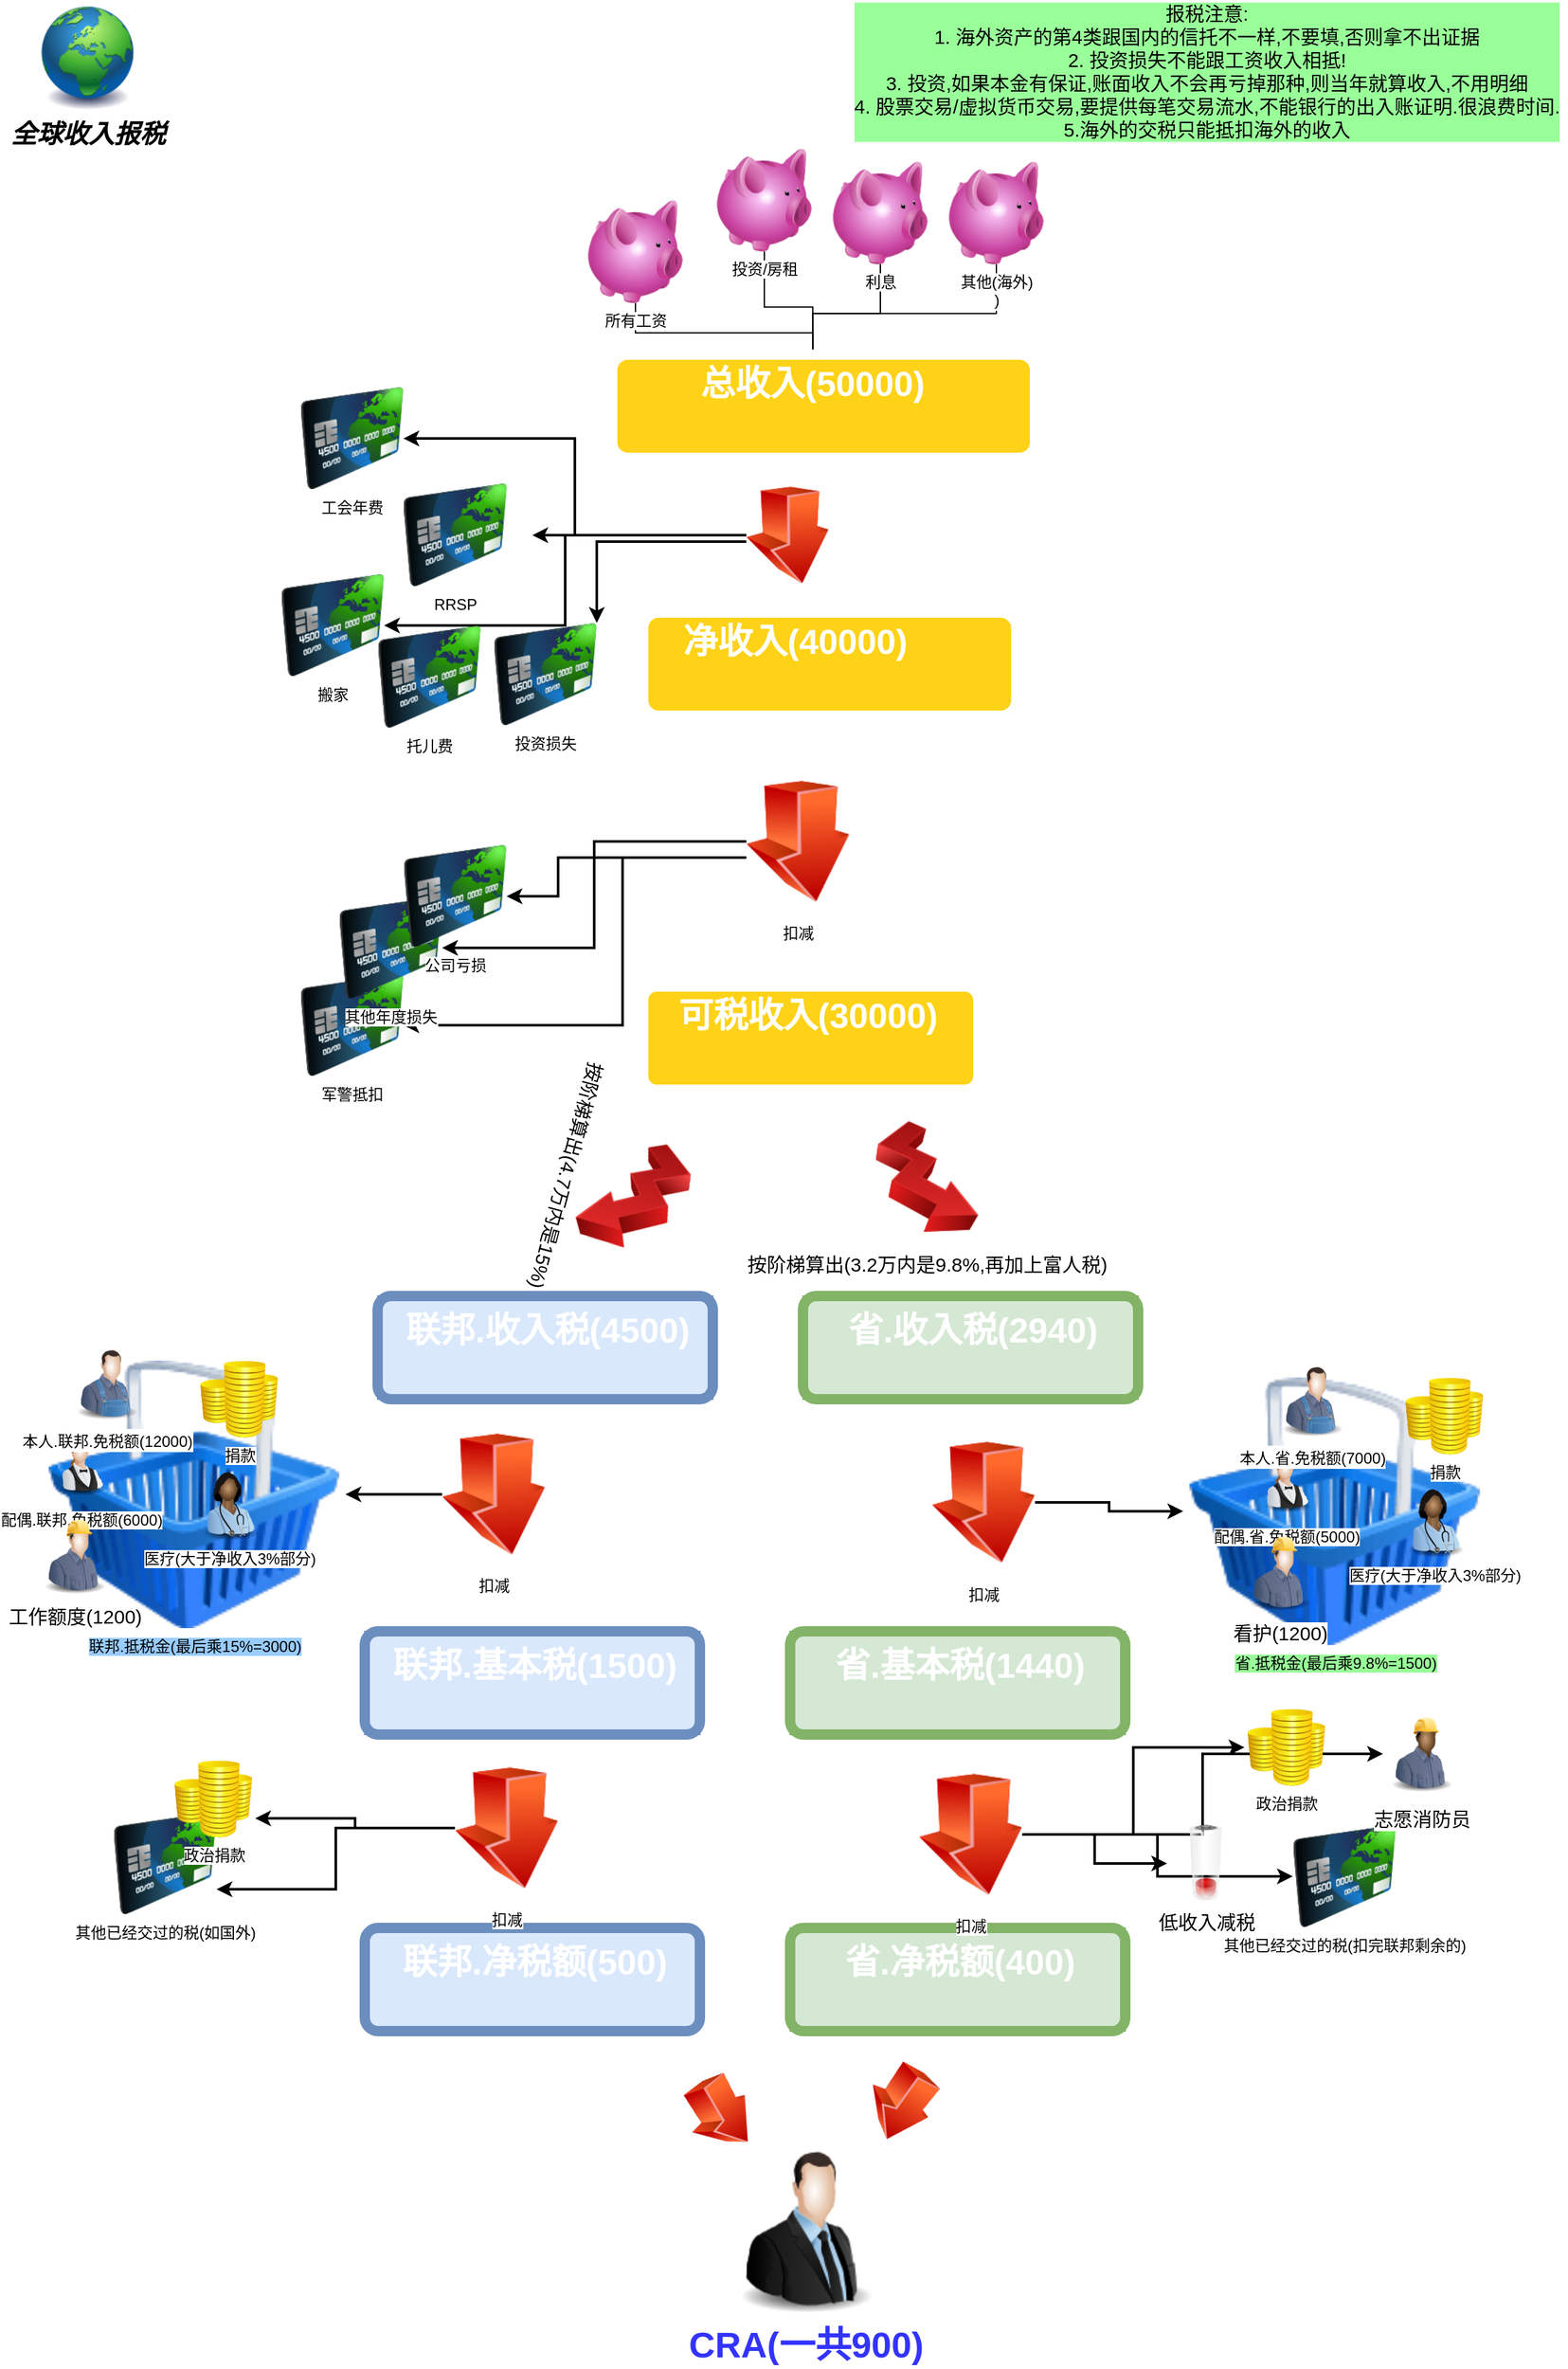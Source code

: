<mxfile version="12.7.9" type="github">
  <diagram name="Page-1" id="12e1b939-464a-85fe-373e-61e167be1490">
    <mxGraphModel dx="1485" dy="1088" grid="1" gridSize="10" guides="1" tooltips="1" connect="1" arrows="1" fold="1" page="1" pageScale="1.5" pageWidth="827" pageHeight="11169" background="#ffffff" math="0" shadow="0">
      <root>
        <mxCell id="0" />
        <mxCell id="1" parent="0" />
        <mxCell id="60da8b9f42644d3a-7" value="" style="line;strokeWidth=2;html=1;rounded=0;shadow=0;fontSize=27;align=center;fillColor=none;strokeColor=#FFFFFF;" parent="1" vertex="1">
          <mxGeometry x="516" y="705" width="240" height="10" as="geometry" />
        </mxCell>
        <mxCell id="r8NnEnYyrBjSwJoiBO07-27" style="edgeStyle=orthogonalEdgeStyle;rounded=0;orthogonalLoop=1;jettySize=auto;html=1;strokeWidth=2;" edge="1" parent="1" source="r8NnEnYyrBjSwJoiBO07-2" target="r8NnEnYyrBjSwJoiBO07-21">
          <mxGeometry relative="1" as="geometry" />
        </mxCell>
        <mxCell id="r8NnEnYyrBjSwJoiBO07-28" style="edgeStyle=orthogonalEdgeStyle;rounded=0;orthogonalLoop=1;jettySize=auto;html=1;fontStyle=0;strokeWidth=2;" edge="1" parent="1" source="r8NnEnYyrBjSwJoiBO07-2" target="r8NnEnYyrBjSwJoiBO07-22">
          <mxGeometry relative="1" as="geometry" />
        </mxCell>
        <mxCell id="r8NnEnYyrBjSwJoiBO07-29" style="edgeStyle=orthogonalEdgeStyle;rounded=0;orthogonalLoop=1;jettySize=auto;html=1;strokeWidth=2;" edge="1" parent="1" source="r8NnEnYyrBjSwJoiBO07-2" target="r8NnEnYyrBjSwJoiBO07-25">
          <mxGeometry relative="1" as="geometry" />
        </mxCell>
        <mxCell id="r8NnEnYyrBjSwJoiBO07-31" style="edgeStyle=orthogonalEdgeStyle;rounded=0;orthogonalLoop=1;jettySize=auto;html=1;strokeWidth=2;" edge="1" parent="1" source="r8NnEnYyrBjSwJoiBO07-2" target="r8NnEnYyrBjSwJoiBO07-24">
          <mxGeometry relative="1" as="geometry">
            <Array as="points">
              <mxPoint x="480" y="425" />
            </Array>
          </mxGeometry>
        </mxCell>
        <mxCell id="r8NnEnYyrBjSwJoiBO07-2" value="扣减" style="image;html=1;labelBackgroundColor=#ffffff;image=img/lib/clip_art/finance/Arrow_Down_128x128.png" vertex="1" parent="1">
          <mxGeometry x="596" y="370" width="64" height="100" as="geometry" />
        </mxCell>
        <mxCell id="r8NnEnYyrBjSwJoiBO07-4" value="" style="edgeStyle=orthogonalEdgeStyle;rounded=0;orthogonalLoop=1;jettySize=auto;html=1;" edge="1" parent="1" source="r8NnEnYyrBjSwJoiBO07-3" target="60da8b9f42644d3a-3">
          <mxGeometry relative="1" as="geometry" />
        </mxCell>
        <mxCell id="r8NnEnYyrBjSwJoiBO07-3" value="所有工资" style="image;html=1;labelBackgroundColor=#ffffff;image=img/lib/clip_art/finance/Piggy_Bank_128x128.png" vertex="1" parent="1">
          <mxGeometry x="470" y="160" width="80" height="80" as="geometry" />
        </mxCell>
        <mxCell id="r8NnEnYyrBjSwJoiBO07-6" value="" style="edgeStyle=orthogonalEdgeStyle;rounded=0;orthogonalLoop=1;jettySize=auto;html=1;" edge="1" parent="1" source="r8NnEnYyrBjSwJoiBO07-5" target="60da8b9f42644d3a-3">
          <mxGeometry relative="1" as="geometry" />
        </mxCell>
        <mxCell id="r8NnEnYyrBjSwJoiBO07-5" value="投资/房租" style="image;html=1;labelBackgroundColor=#ffffff;image=img/lib/clip_art/finance/Piggy_Bank_128x128.png" vertex="1" parent="1">
          <mxGeometry x="570" y="120" width="80" height="80" as="geometry" />
        </mxCell>
        <mxCell id="r8NnEnYyrBjSwJoiBO07-9" style="edgeStyle=orthogonalEdgeStyle;rounded=0;orthogonalLoop=1;jettySize=auto;html=1;" edge="1" parent="1" source="r8NnEnYyrBjSwJoiBO07-7" target="60da8b9f42644d3a-3">
          <mxGeometry relative="1" as="geometry" />
        </mxCell>
        <mxCell id="r8NnEnYyrBjSwJoiBO07-7" value="利息" style="image;html=1;labelBackgroundColor=#ffffff;image=img/lib/clip_art/finance/Piggy_Bank_128x128.png" vertex="1" parent="1">
          <mxGeometry x="660" y="130" width="80" height="80" as="geometry" />
        </mxCell>
        <mxCell id="r8NnEnYyrBjSwJoiBO07-10" style="edgeStyle=orthogonalEdgeStyle;rounded=0;orthogonalLoop=1;jettySize=auto;html=1;" edge="1" parent="1" source="r8NnEnYyrBjSwJoiBO07-8" target="60da8b9f42644d3a-3">
          <mxGeometry relative="1" as="geometry" />
        </mxCell>
        <mxCell id="r8NnEnYyrBjSwJoiBO07-8" value="其他(海外)&lt;br&gt;)" style="image;html=1;labelBackgroundColor=#ffffff;image=img/lib/clip_art/finance/Piggy_Bank_128x128.png" vertex="1" parent="1">
          <mxGeometry x="750" y="130" width="80" height="80" as="geometry" />
        </mxCell>
        <mxCell id="r8NnEnYyrBjSwJoiBO07-12" value="" style="group" vertex="1" connectable="0" parent="1">
          <mxGeometry x="480" y="280" width="340" height="80" as="geometry" />
        </mxCell>
        <mxCell id="60da8b9f42644d3a-2" value="" style="whiteSpace=wrap;html=1;rounded=1;shadow=0;strokeWidth=8;fontSize=20;align=center;fillColor=#FED217;strokeColor=#FFFFFF;" parent="r8NnEnYyrBjSwJoiBO07-12" vertex="1">
          <mxGeometry x="11.972" width="328.028" height="80" as="geometry" />
        </mxCell>
        <mxCell id="60da8b9f42644d3a-3" value="总收入(50000)" style="text;html=1;strokeColor=none;fillColor=none;align=center;verticalAlign=middle;whiteSpace=wrap;rounded=0;shadow=0;fontSize=27;fontColor=#FFFFFF;fontStyle=1" parent="r8NnEnYyrBjSwJoiBO07-12" vertex="1">
          <mxGeometry y="6.15" width="335.21" height="33.85" as="geometry" />
        </mxCell>
        <mxCell id="r8NnEnYyrBjSwJoiBO07-15" value="" style="group" vertex="1" connectable="0" parent="1">
          <mxGeometry x="486" y="480" width="300" height="80" as="geometry" />
        </mxCell>
        <mxCell id="r8NnEnYyrBjSwJoiBO07-16" value="" style="whiteSpace=wrap;html=1;rounded=1;shadow=0;strokeWidth=8;fontSize=20;align=center;fillColor=#FED217;strokeColor=#FFFFFF;" vertex="1" parent="r8NnEnYyrBjSwJoiBO07-15">
          <mxGeometry x="30.003" width="289.437" height="80" as="geometry" />
        </mxCell>
        <mxCell id="r8NnEnYyrBjSwJoiBO07-17" value="净收入(40000)" style="text;html=1;strokeColor=none;fillColor=none;align=center;verticalAlign=middle;whiteSpace=wrap;rounded=0;shadow=0;fontSize=27;fontColor=#FFFFFF;fontStyle=1" vertex="1" parent="r8NnEnYyrBjSwJoiBO07-15">
          <mxGeometry y="6.15" width="295.774" height="33.85" as="geometry" />
        </mxCell>
        <mxCell id="r8NnEnYyrBjSwJoiBO07-20" value="联邦.抵税金(最后乘15%=3000)" style="image;html=1;labelBackgroundColor=#99CCFF;image=img/lib/clip_art/finance/Shopping_Cart_128x128.png" vertex="1" parent="1">
          <mxGeometry x="50" y="1060" width="235" height="207.5" as="geometry" />
        </mxCell>
        <mxCell id="r8NnEnYyrBjSwJoiBO07-21" value="RRSP" style="image;html=1;labelBackgroundColor=#ffffff;image=img/lib/clip_art/finance/Credit_Card_128x128.png" vertex="1" parent="1">
          <mxGeometry x="310" y="380" width="120" height="80" as="geometry" />
        </mxCell>
        <mxCell id="r8NnEnYyrBjSwJoiBO07-23" value="托儿费" style="image;html=1;labelBackgroundColor=#ffffff;image=img/lib/clip_art/finance/Credit_Card_128x128.png" vertex="1" parent="1">
          <mxGeometry x="310" y="490" width="80" height="80" as="geometry" />
        </mxCell>
        <mxCell id="r8NnEnYyrBjSwJoiBO07-24" value="投资损失" style="image;html=1;labelBackgroundColor=#ffffff;image=img/lib/clip_art/finance/Credit_Card_128x128.png" vertex="1" parent="1">
          <mxGeometry x="400" y="488" width="80" height="80" as="geometry" />
        </mxCell>
        <mxCell id="r8NnEnYyrBjSwJoiBO07-25" value="搬家" style="image;html=1;labelBackgroundColor=#ffffff;image=img/lib/clip_art/finance/Credit_Card_128x128.png" vertex="1" parent="1">
          <mxGeometry x="235" y="450" width="80" height="80" as="geometry" />
        </mxCell>
        <mxCell id="r8NnEnYyrBjSwJoiBO07-22" value="工会年费" style="image;html=1;labelBackgroundColor=#ffffff;image=img/lib/clip_art/finance/Credit_Card_128x128.png" vertex="1" parent="1">
          <mxGeometry x="250" y="305" width="80" height="80" as="geometry" />
        </mxCell>
        <mxCell id="r8NnEnYyrBjSwJoiBO07-33" value="" style="group" vertex="1" connectable="0" parent="1">
          <mxGeometry x="516" y="770" width="260" height="80" as="geometry" />
        </mxCell>
        <mxCell id="r8NnEnYyrBjSwJoiBO07-34" value="" style="whiteSpace=wrap;html=1;rounded=1;shadow=0;strokeWidth=8;fontSize=20;align=center;fillColor=#FED217;strokeColor=#FFFFFF;arcSize=13;" vertex="1" parent="r8NnEnYyrBjSwJoiBO07-33">
          <mxGeometry width="260" height="80" as="geometry" />
        </mxCell>
        <mxCell id="r8NnEnYyrBjSwJoiBO07-35" value="可税收入(30000)" style="text;html=1;strokeColor=none;fillColor=none;align=center;verticalAlign=middle;whiteSpace=wrap;rounded=0;shadow=0;fontSize=27;fontColor=#FFFFFF;fontStyle=1" vertex="1" parent="r8NnEnYyrBjSwJoiBO07-33">
          <mxGeometry y="6.15" width="256.337" height="33.85" as="geometry" />
        </mxCell>
        <mxCell id="r8NnEnYyrBjSwJoiBO07-40" style="edgeStyle=orthogonalEdgeStyle;rounded=0;orthogonalLoop=1;jettySize=auto;html=1;entryX=1;entryY=0.5;entryDx=0;entryDy=0;strokeWidth=2;" edge="1" parent="1" source="r8NnEnYyrBjSwJoiBO07-36" target="r8NnEnYyrBjSwJoiBO07-39">
          <mxGeometry relative="1" as="geometry">
            <Array as="points">
              <mxPoint x="450" y="670" />
              <mxPoint x="450" y="700" />
            </Array>
          </mxGeometry>
        </mxCell>
        <mxCell id="r8NnEnYyrBjSwJoiBO07-41" style="edgeStyle=orthogonalEdgeStyle;rounded=0;orthogonalLoop=1;jettySize=auto;html=1;strokeWidth=2;" edge="1" parent="1" source="r8NnEnYyrBjSwJoiBO07-36" target="r8NnEnYyrBjSwJoiBO07-38">
          <mxGeometry relative="1" as="geometry" />
        </mxCell>
        <mxCell id="r8NnEnYyrBjSwJoiBO07-42" style="edgeStyle=orthogonalEdgeStyle;rounded=0;orthogonalLoop=1;jettySize=auto;html=1;entryX=1;entryY=0.5;entryDx=0;entryDy=0;strokeWidth=2;" edge="1" parent="1" source="r8NnEnYyrBjSwJoiBO07-36" target="r8NnEnYyrBjSwJoiBO07-37">
          <mxGeometry relative="1" as="geometry">
            <Array as="points">
              <mxPoint x="500" y="670" />
              <mxPoint x="500" y="800" />
            </Array>
          </mxGeometry>
        </mxCell>
        <mxCell id="r8NnEnYyrBjSwJoiBO07-36" value="扣减" style="image;html=1;labelBackgroundColor=#ffffff;image=img/lib/clip_art/finance/Arrow_Down_128x128.png" vertex="1" parent="1">
          <mxGeometry x="596" y="600" width="80" height="115" as="geometry" />
        </mxCell>
        <mxCell id="r8NnEnYyrBjSwJoiBO07-37" value="军警抵扣" style="image;html=1;labelBackgroundColor=#ffffff;image=img/lib/clip_art/finance/Credit_Card_128x128.png" vertex="1" parent="1">
          <mxGeometry x="250" y="760" width="80" height="80" as="geometry" />
        </mxCell>
        <mxCell id="r8NnEnYyrBjSwJoiBO07-38" value="其他年度损失" style="image;html=1;labelBackgroundColor=#ffffff;image=img/lib/clip_art/finance/Credit_Card_128x128.png" vertex="1" parent="1">
          <mxGeometry x="280" y="700" width="80" height="80" as="geometry" />
        </mxCell>
        <mxCell id="r8NnEnYyrBjSwJoiBO07-39" value="公司亏损" style="image;html=1;labelBackgroundColor=#ffffff;image=img/lib/clip_art/finance/Credit_Card_128x128.png" vertex="1" parent="1">
          <mxGeometry x="330" y="660" width="80" height="80" as="geometry" />
        </mxCell>
        <mxCell id="r8NnEnYyrBjSwJoiBO07-43" value="" style="group;labelBackgroundColor=#CC399B;fillColor=#dae8fc;strokeColor=#6c8ebf;" vertex="1" connectable="0" parent="1">
          <mxGeometry x="310" y="1010" width="260" height="80" as="geometry" />
        </mxCell>
        <mxCell id="r8NnEnYyrBjSwJoiBO07-44" value="" style="whiteSpace=wrap;html=1;rounded=1;shadow=0;strokeWidth=8;fontSize=20;align=center;fillColor=#dae8fc;strokeColor=#6c8ebf;arcSize=13;labelBackgroundColor=#FF66FF;" vertex="1" parent="r8NnEnYyrBjSwJoiBO07-43">
          <mxGeometry width="260" height="80" as="geometry" />
        </mxCell>
        <mxCell id="r8NnEnYyrBjSwJoiBO07-45" value="联邦.收入税(4500)" style="text;html=1;strokeColor=none;fillColor=none;align=center;verticalAlign=middle;whiteSpace=wrap;rounded=0;shadow=0;fontSize=27;fontColor=#FFFFFF;fontStyle=1" vertex="1" parent="r8NnEnYyrBjSwJoiBO07-43">
          <mxGeometry x="3.66" y="10" width="256.337" height="33.85" as="geometry" />
        </mxCell>
        <mxCell id="r8NnEnYyrBjSwJoiBO07-49" value="配偶.联邦.免税额(6000)" style="image;html=1;labelBackgroundColor=#ffffff;image=img/lib/clip_art/people/Waiter_Woman_128x128.png" vertex="1" parent="1">
          <mxGeometry x="55" y="1110" width="50" height="60" as="geometry" />
        </mxCell>
        <mxCell id="r8NnEnYyrBjSwJoiBO07-53" value="医疗(大于净收入3%部分)" style="image;html=1;labelBackgroundColor=#ffffff;image=img/lib/clip_art/people/Nurse_Woman_Black_128x128.png" vertex="1" parent="1">
          <mxGeometry x="165" y="1140" width="60" height="60" as="geometry" />
        </mxCell>
        <mxCell id="r8NnEnYyrBjSwJoiBO07-55" value="捐款" style="image;html=1;labelBackgroundColor=#ffffff;image=img/lib/clip_art/finance/Coins_128x128.png" vertex="1" parent="1">
          <mxGeometry x="170" y="1060" width="65" height="60" as="geometry" />
        </mxCell>
        <mxCell id="r8NnEnYyrBjSwJoiBO07-57" value="按阶梯算出(4.7万内是15%)" style="image;html=1;labelBackgroundColor=#ffffff;image=img/lib/clip_art/finance/Stock_Down_128x128.png;rotation=105;fontSize=15;" vertex="1" parent="1">
          <mxGeometry x="457" y="890" width="106" height="80.03" as="geometry" />
        </mxCell>
        <mxCell id="r8NnEnYyrBjSwJoiBO07-59" style="edgeStyle=orthogonalEdgeStyle;rounded=0;orthogonalLoop=1;jettySize=auto;html=1;fontSize=15;strokeWidth=2;" edge="1" parent="1" source="r8NnEnYyrBjSwJoiBO07-58" target="r8NnEnYyrBjSwJoiBO07-20">
          <mxGeometry relative="1" as="geometry" />
        </mxCell>
        <mxCell id="r8NnEnYyrBjSwJoiBO07-58" value="扣减" style="image;html=1;labelBackgroundColor=#ffffff;image=img/lib/clip_art/finance/Arrow_Down_128x128.png" vertex="1" parent="1">
          <mxGeometry x="360" y="1106.25" width="80" height="115" as="geometry" />
        </mxCell>
        <mxCell id="r8NnEnYyrBjSwJoiBO07-60" value="" style="group;labelBackgroundColor=#CC399B;fillColor=#dae8fc;strokeColor=#6c8ebf;" vertex="1" connectable="0" parent="1">
          <mxGeometry x="300" y="1270" width="260" height="80" as="geometry" />
        </mxCell>
        <mxCell id="r8NnEnYyrBjSwJoiBO07-61" value="" style="whiteSpace=wrap;html=1;rounded=1;shadow=0;strokeWidth=8;fontSize=20;align=center;fillColor=#dae8fc;strokeColor=#6c8ebf;arcSize=13;labelBackgroundColor=#FF66FF;" vertex="1" parent="r8NnEnYyrBjSwJoiBO07-60">
          <mxGeometry width="260" height="80" as="geometry" />
        </mxCell>
        <mxCell id="r8NnEnYyrBjSwJoiBO07-62" value="联邦.基本税(1500)" style="text;html=1;strokeColor=none;fillColor=none;align=center;verticalAlign=middle;whiteSpace=wrap;rounded=0;shadow=0;fontSize=27;fontColor=#FFFFFF;fontStyle=1" vertex="1" parent="r8NnEnYyrBjSwJoiBO07-60">
          <mxGeometry x="3.66" y="10" width="256.337" height="33.85" as="geometry" />
        </mxCell>
        <mxCell id="r8NnEnYyrBjSwJoiBO07-63" value="" style="group;labelBackgroundColor=#CC399B;" vertex="1" connectable="0" parent="1">
          <mxGeometry x="300" y="1500" width="260" height="80" as="geometry" />
        </mxCell>
        <mxCell id="r8NnEnYyrBjSwJoiBO07-64" value="" style="whiteSpace=wrap;html=1;rounded=1;shadow=0;strokeWidth=8;fontSize=20;align=center;fillColor=#dae8fc;strokeColor=#6c8ebf;arcSize=13;labelBackgroundColor=#FF66FF;" vertex="1" parent="r8NnEnYyrBjSwJoiBO07-63">
          <mxGeometry width="260" height="80" as="geometry" />
        </mxCell>
        <mxCell id="r8NnEnYyrBjSwJoiBO07-65" value="联邦.净税额(500)" style="text;html=1;strokeColor=none;fillColor=none;align=center;verticalAlign=middle;whiteSpace=wrap;rounded=0;shadow=0;fontSize=27;fontColor=#FFFFFF;fontStyle=1" vertex="1" parent="r8NnEnYyrBjSwJoiBO07-63">
          <mxGeometry x="3.66" y="10" width="256.337" height="33.85" as="geometry" />
        </mxCell>
        <mxCell id="r8NnEnYyrBjSwJoiBO07-70" style="edgeStyle=orthogonalEdgeStyle;rounded=0;orthogonalLoop=1;jettySize=auto;html=1;entryX=1;entryY=0.75;entryDx=0;entryDy=0;fontSize=15;strokeWidth=2;" edge="1" parent="1" source="r8NnEnYyrBjSwJoiBO07-66" target="r8NnEnYyrBjSwJoiBO07-69">
          <mxGeometry relative="1" as="geometry" />
        </mxCell>
        <mxCell id="r8NnEnYyrBjSwJoiBO07-71" style="edgeStyle=orthogonalEdgeStyle;rounded=0;orthogonalLoop=1;jettySize=auto;html=1;entryX=1;entryY=0.75;entryDx=0;entryDy=0;fontSize=15;strokeWidth=2;" edge="1" parent="1" source="r8NnEnYyrBjSwJoiBO07-66" target="r8NnEnYyrBjSwJoiBO07-67">
          <mxGeometry relative="1" as="geometry" />
        </mxCell>
        <mxCell id="r8NnEnYyrBjSwJoiBO07-66" value="扣减" style="image;html=1;labelBackgroundColor=#ffffff;image=img/lib/clip_art/finance/Arrow_Down_128x128.png" vertex="1" parent="1">
          <mxGeometry x="370" y="1365" width="80" height="115" as="geometry" />
        </mxCell>
        <mxCell id="r8NnEnYyrBjSwJoiBO07-67" value="其他已经交过的税(如国外)" style="image;html=1;labelBackgroundColor=#ffffff;image=img/lib/clip_art/finance/Credit_Card_128x128.png" vertex="1" parent="1">
          <mxGeometry x="105" y="1410" width="80" height="80" as="geometry" />
        </mxCell>
        <mxCell id="r8NnEnYyrBjSwJoiBO07-69" value="政治捐款" style="image;html=1;labelBackgroundColor=#ffffff;image=img/lib/clip_art/finance/Coins_128x128.png" vertex="1" parent="1">
          <mxGeometry x="150" y="1370" width="65" height="60" as="geometry" />
        </mxCell>
        <mxCell id="r8NnEnYyrBjSwJoiBO07-72" value="工作额度(1200)" style="image;html=1;labelBackgroundColor=#ffffff;image=img/lib/clip_art/people/Construction_Worker_Man_128x128.png;fontSize=15;" vertex="1" parent="1">
          <mxGeometry x="45" y="1180" width="60" height="63" as="geometry" />
        </mxCell>
        <mxCell id="r8NnEnYyrBjSwJoiBO07-73" value="&lt;font color=&quot;#3333ff&quot; style=&quot;font-size: 28px&quot;&gt;&lt;b style=&quot;font-size: 28px&quot;&gt;CRA(一共900)&lt;/b&gt;&lt;/font&gt;" style="image;html=1;labelBackgroundColor=#ffffff;image=img/lib/clip_art/people/Suit_Man_128x128.png;fillColor=#7EA6E0;fontSize=28;fontColor=#00FF80;" vertex="1" parent="1">
          <mxGeometry x="570" y="1670" width="144" height="130" as="geometry" />
        </mxCell>
        <mxCell id="r8NnEnYyrBjSwJoiBO07-74" value="&lt;span style=&quot;color: rgb(0 , 0 , 0) ; font-size: 12px&quot;&gt;本人.联邦.免税额(12000)&lt;/span&gt;" style="image;html=1;labelBackgroundColor=#ffffff;image=img/lib/clip_art/people/Farmer_Man_128x128.png;fillColor=#7EA6E0;fontSize=15;fontColor=#00FF80;" vertex="1" parent="1">
          <mxGeometry x="70" y="1046.25" width="60" height="60" as="geometry" />
        </mxCell>
        <mxCell id="r8NnEnYyrBjSwJoiBO07-75" value="" style="image;html=1;labelBackgroundColor=#ffffff;image=img/lib/clip_art/finance/Arrow_Down_128x128.png;fillColor=#7EA6E0;fontSize=15;fontColor=#00FF80;rotation=-30;" vertex="1" parent="1">
          <mxGeometry x="550" y="1610" width="50" height="70" as="geometry" />
        </mxCell>
        <mxCell id="r8NnEnYyrBjSwJoiBO07-76" value="" style="group;labelBackgroundColor=#CC399B;fillColor=#d5e8d4;strokeColor=#82b366;" vertex="1" connectable="0" parent="1">
          <mxGeometry x="640" y="1010" width="260" height="80" as="geometry" />
        </mxCell>
        <mxCell id="r8NnEnYyrBjSwJoiBO07-77" value="" style="whiteSpace=wrap;html=1;rounded=1;shadow=0;strokeWidth=8;fontSize=20;align=center;fillColor=#d5e8d4;strokeColor=#82b366;arcSize=13;labelBackgroundColor=#FF66FF;" vertex="1" parent="r8NnEnYyrBjSwJoiBO07-76">
          <mxGeometry width="260" height="80" as="geometry" />
        </mxCell>
        <mxCell id="r8NnEnYyrBjSwJoiBO07-78" value="省.收入税(2940)" style="text;html=1;strokeColor=none;fillColor=none;align=center;verticalAlign=middle;whiteSpace=wrap;rounded=0;shadow=0;fontSize=27;fontColor=#FFFFFF;fontStyle=1" vertex="1" parent="r8NnEnYyrBjSwJoiBO07-76">
          <mxGeometry x="3.66" y="10" width="256.337" height="33.85" as="geometry" />
        </mxCell>
        <mxCell id="r8NnEnYyrBjSwJoiBO07-98" style="edgeStyle=orthogonalEdgeStyle;rounded=0;orthogonalLoop=1;jettySize=auto;html=1;fontSize=15;fontColor=#00FF80;strokeWidth=2;" edge="1" parent="1" source="r8NnEnYyrBjSwJoiBO07-80" target="r8NnEnYyrBjSwJoiBO07-92">
          <mxGeometry relative="1" as="geometry" />
        </mxCell>
        <mxCell id="r8NnEnYyrBjSwJoiBO07-80" value="扣减" style="image;html=1;labelBackgroundColor=#ffffff;image=img/lib/clip_art/finance/Arrow_Down_128x128.png" vertex="1" parent="1">
          <mxGeometry x="740" y="1112.5" width="80" height="115" as="geometry" />
        </mxCell>
        <mxCell id="r8NnEnYyrBjSwJoiBO07-81" value="" style="group;labelBackgroundColor=#CC399B;fillColor=#d5e8d4;strokeColor=#82b366;" vertex="1" connectable="0" parent="1">
          <mxGeometry x="630" y="1270" width="260" height="80" as="geometry" />
        </mxCell>
        <mxCell id="r8NnEnYyrBjSwJoiBO07-82" value="" style="whiteSpace=wrap;html=1;rounded=1;shadow=0;strokeWidth=8;fontSize=20;align=center;fillColor=#d5e8d4;strokeColor=#82b366;arcSize=13;labelBackgroundColor=#FF66FF;" vertex="1" parent="r8NnEnYyrBjSwJoiBO07-81">
          <mxGeometry width="260" height="80" as="geometry" />
        </mxCell>
        <mxCell id="r8NnEnYyrBjSwJoiBO07-83" value="省.基本税(1440)" style="text;html=1;strokeColor=none;fillColor=none;align=center;verticalAlign=middle;whiteSpace=wrap;rounded=0;shadow=0;fontSize=27;fontColor=#FFFFFF;fontStyle=1" vertex="1" parent="r8NnEnYyrBjSwJoiBO07-81">
          <mxGeometry x="3.66" y="10" width="256.337" height="33.85" as="geometry" />
        </mxCell>
        <mxCell id="r8NnEnYyrBjSwJoiBO07-84" value="" style="group;labelBackgroundColor=#CC399B;fillColor=#d5e8d4;strokeColor=#82b366;" vertex="1" connectable="0" parent="1">
          <mxGeometry x="630" y="1500" width="260" height="80" as="geometry" />
        </mxCell>
        <mxCell id="r8NnEnYyrBjSwJoiBO07-85" value="" style="whiteSpace=wrap;html=1;rounded=1;shadow=0;strokeWidth=8;fontSize=20;align=center;fillColor=#d5e8d4;strokeColor=#82b366;arcSize=13;labelBackgroundColor=#FF66FF;" vertex="1" parent="r8NnEnYyrBjSwJoiBO07-84">
          <mxGeometry width="260" height="80" as="geometry" />
        </mxCell>
        <mxCell id="r8NnEnYyrBjSwJoiBO07-86" value="省.净税额(400)" style="text;html=1;strokeColor=none;fillColor=none;align=center;verticalAlign=middle;whiteSpace=wrap;rounded=0;shadow=0;fontSize=27;fontColor=#FFFFFF;fontStyle=1" vertex="1" parent="r8NnEnYyrBjSwJoiBO07-84">
          <mxGeometry x="3.66" y="10" width="256.337" height="33.85" as="geometry" />
        </mxCell>
        <mxCell id="r8NnEnYyrBjSwJoiBO07-101" style="edgeStyle=orthogonalEdgeStyle;rounded=0;orthogonalLoop=1;jettySize=auto;html=1;fontSize=15;fontColor=#00FF80;strokeWidth=2;" edge="1" parent="1" source="r8NnEnYyrBjSwJoiBO07-87" target="r8NnEnYyrBjSwJoiBO07-100">
          <mxGeometry relative="1" as="geometry" />
        </mxCell>
        <mxCell id="r8NnEnYyrBjSwJoiBO07-102" style="edgeStyle=orthogonalEdgeStyle;rounded=0;orthogonalLoop=1;jettySize=auto;html=1;fontSize=15;fontColor=#00FF80;strokeWidth=2;" edge="1" parent="1" source="r8NnEnYyrBjSwJoiBO07-87" target="r8NnEnYyrBjSwJoiBO07-99">
          <mxGeometry relative="1" as="geometry" />
        </mxCell>
        <mxCell id="r8NnEnYyrBjSwJoiBO07-104" style="edgeStyle=orthogonalEdgeStyle;rounded=0;orthogonalLoop=1;jettySize=auto;html=1;fontSize=15;fontColor=#000000;strokeWidth=2;" edge="1" parent="1" source="r8NnEnYyrBjSwJoiBO07-87" target="r8NnEnYyrBjSwJoiBO07-103">
          <mxGeometry relative="1" as="geometry" />
        </mxCell>
        <mxCell id="r8NnEnYyrBjSwJoiBO07-107" style="edgeStyle=orthogonalEdgeStyle;rounded=0;orthogonalLoop=1;jettySize=auto;html=1;fontSize=15;fontColor=#000000;strokeWidth=2;" edge="1" parent="1" source="r8NnEnYyrBjSwJoiBO07-87" target="r8NnEnYyrBjSwJoiBO07-106">
          <mxGeometry relative="1" as="geometry" />
        </mxCell>
        <mxCell id="r8NnEnYyrBjSwJoiBO07-87" value="扣减" style="image;html=1;labelBackgroundColor=#ffffff;image=img/lib/clip_art/finance/Arrow_Down_128x128.png" vertex="1" parent="1">
          <mxGeometry x="730" y="1370" width="80" height="115" as="geometry" />
        </mxCell>
        <mxCell id="r8NnEnYyrBjSwJoiBO07-90" value="" style="image;html=1;labelBackgroundColor=#ffffff;image=img/lib/clip_art/finance/Arrow_Down_128x128.png;fillColor=#7EA6E0;fontSize=15;fontColor=#00FF80;rotation=36;" vertex="1" parent="1">
          <mxGeometry x="690" y="1600" width="50" height="70" as="geometry" />
        </mxCell>
        <mxCell id="r8NnEnYyrBjSwJoiBO07-91" value="按阶梯算出(3.2万内是9.8%,再加上富人税)" style="image;html=1;labelBackgroundColor=#ffffff;image=img/lib/clip_art/finance/Stock_Down_128x128.png;rotation=0;fontSize=15;direction=north;flipV=1;" vertex="1" parent="1">
          <mxGeometry x="695.975" y="864.035" width="80.03" height="106" as="geometry" />
        </mxCell>
        <mxCell id="r8NnEnYyrBjSwJoiBO07-92" value="省.抵税金(最后乘9.8%=1500)" style="image;html=1;labelBackgroundColor=#99FF99;image=img/lib/clip_art/finance/Shopping_Cart_128x128.png" vertex="1" parent="1">
          <mxGeometry x="935" y="1073.13" width="235" height="207.5" as="geometry" />
        </mxCell>
        <mxCell id="r8NnEnYyrBjSwJoiBO07-93" value="配偶.省.免税额(5000)" style="image;html=1;labelBackgroundColor=#ffffff;image=img/lib/clip_art/people/Waiter_Woman_128x128.png" vertex="1" parent="1">
          <mxGeometry x="990" y="1123.13" width="50" height="60" as="geometry" />
        </mxCell>
        <mxCell id="r8NnEnYyrBjSwJoiBO07-94" value="医疗(大于净收入3%部分)" style="image;html=1;labelBackgroundColor=#ffffff;image=img/lib/clip_art/people/Nurse_Woman_Black_128x128.png" vertex="1" parent="1">
          <mxGeometry x="1100" y="1153.13" width="60" height="60" as="geometry" />
        </mxCell>
        <mxCell id="r8NnEnYyrBjSwJoiBO07-95" value="捐款" style="image;html=1;labelBackgroundColor=#ffffff;image=img/lib/clip_art/finance/Coins_128x128.png" vertex="1" parent="1">
          <mxGeometry x="1105" y="1073.13" width="65" height="60" as="geometry" />
        </mxCell>
        <mxCell id="r8NnEnYyrBjSwJoiBO07-96" value="看护(1200)" style="image;html=1;labelBackgroundColor=#ffffff;image=img/lib/clip_art/people/Construction_Worker_Man_128x128.png;fontSize=15;" vertex="1" parent="1">
          <mxGeometry x="980" y="1193.13" width="60" height="63" as="geometry" />
        </mxCell>
        <mxCell id="r8NnEnYyrBjSwJoiBO07-97" value="&lt;span style=&quot;color: rgb(0 , 0 , 0) ; font-size: 12px&quot;&gt;本人.省.免税额(7000)&lt;/span&gt;" style="image;html=1;labelBackgroundColor=#ffffff;image=img/lib/clip_art/people/Farmer_Man_128x128.png;fillColor=#7EA6E0;fontSize=15;fontColor=#00FF80;" vertex="1" parent="1">
          <mxGeometry x="1005" y="1059.38" width="60" height="60" as="geometry" />
        </mxCell>
        <mxCell id="r8NnEnYyrBjSwJoiBO07-99" value="其他已经交过的税(扣完联邦剩余的)" style="image;html=1;labelBackgroundColor=#ffffff;image=img/lib/clip_art/finance/Credit_Card_128x128.png" vertex="1" parent="1">
          <mxGeometry x="1020" y="1420" width="80" height="80" as="geometry" />
        </mxCell>
        <mxCell id="r8NnEnYyrBjSwJoiBO07-100" value="政治捐款" style="image;html=1;labelBackgroundColor=#ffffff;image=img/lib/clip_art/finance/Coins_128x128.png" vertex="1" parent="1">
          <mxGeometry x="982.5" y="1330" width="65" height="60" as="geometry" />
        </mxCell>
        <mxCell id="r8NnEnYyrBjSwJoiBO07-103" value="志愿消防员" style="image;html=1;labelBackgroundColor=#ffffff;image=img/lib/clip_art/people/Construction_Worker_Man_Black_128x128.png;fillColor=#7EA6E0;fontSize=15;fontColor=#000000;" vertex="1" parent="1">
          <mxGeometry x="1090" y="1330" width="60" height="70" as="geometry" />
        </mxCell>
        <mxCell id="r8NnEnYyrBjSwJoiBO07-106" value="低收入减税" style="image;html=1;labelBackgroundColor=#ffffff;image=img/lib/clip_art/general/Battery_0_128x128.png;fillColor=#7EA6E0;fontSize=15;fontColor=#000000;strokeWidth=2;" vertex="1" parent="1">
          <mxGeometry x="922.5" y="1420" width="60" height="60" as="geometry" />
        </mxCell>
        <mxCell id="r8NnEnYyrBjSwJoiBO07-109" value="&lt;div&gt;报税注意:&lt;/div&gt;&lt;div&gt;1. 海外资产的第4类跟国内的信托不一样,不要填,否则拿不出证据&lt;/div&gt;&lt;div&gt;2. 投资损失不能跟工资收入相抵!&lt;/div&gt;&lt;div&gt;3. 投资,如果本金有保证,账面收入不会再亏掉那种,则当年就算收入,不用明细&lt;/div&gt;&lt;div&gt;4. 股票交易/虚拟货币交易,要提供每笔交易流水,不能银行的出入账证明.很浪费时间.&lt;/div&gt;&lt;div&gt;5.海外的交税只能抵扣海外的收入&lt;/div&gt;" style="text;html=1;resizable=0;autosize=1;align=center;verticalAlign=middle;points=[];fillColor=none;strokeColor=none;rounded=0;labelBackgroundColor=#99FF99;fontSize=15;fontColor=#000000;" vertex="1" parent="1">
          <mxGeometry x="672.5" y="5" width="560" height="110" as="geometry" />
        </mxCell>
        <mxCell id="r8NnEnYyrBjSwJoiBO07-110" value="全球收入报税" style="image;html=1;labelBackgroundColor=#ffffff;image=img/lib/clip_art/general/Earth_globe_128x128.png;fillColor=#7EA6E0;fontSize=20;fontColor=#000000;fontStyle=3" vertex="1" parent="1">
          <mxGeometry x="45" y="10" width="80" height="80" as="geometry" />
        </mxCell>
      </root>
    </mxGraphModel>
  </diagram>
</mxfile>
